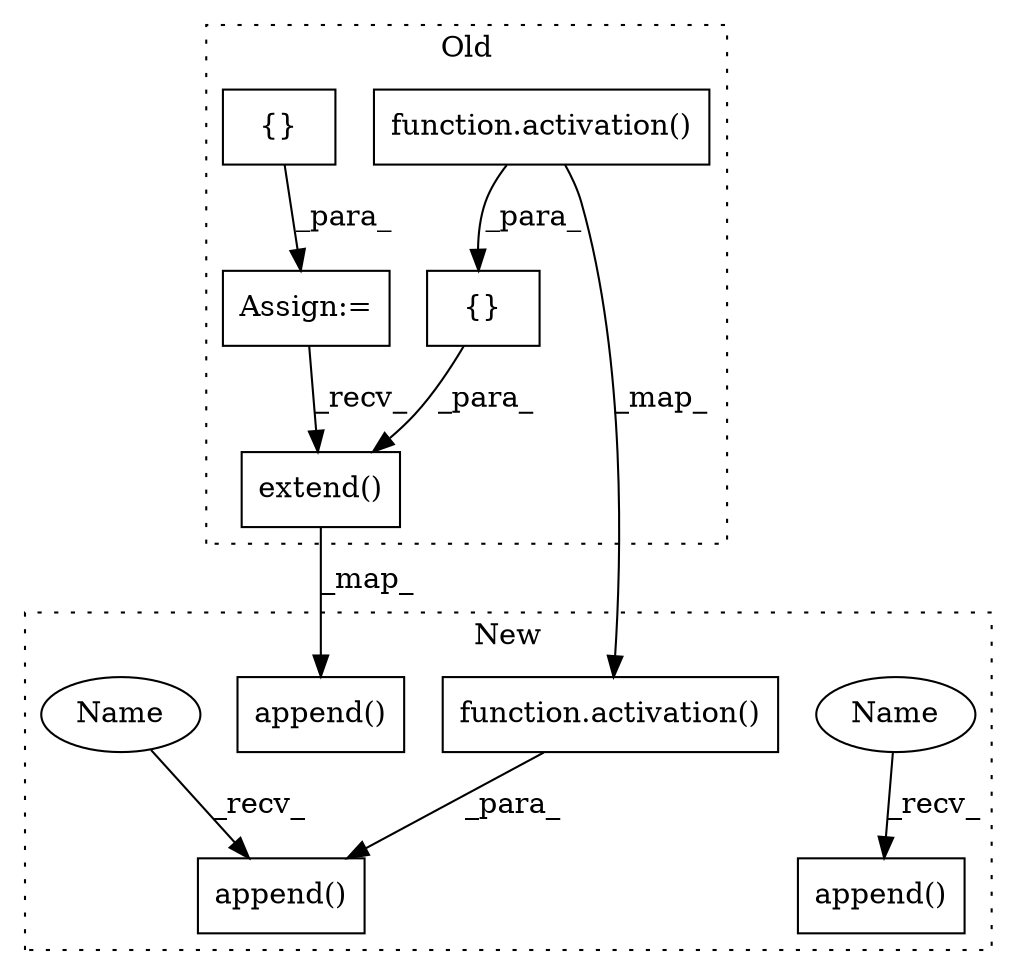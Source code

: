digraph G {
subgraph cluster0 {
1 [label="function.activation()" a="75" s="5262" l="12" shape="box"];
5 [label="{}" a="59" s="4928,5323" l="22,0" shape="box"];
6 [label="extend()" a="75" s="4897,5342" l="31,14" shape="box"];
8 [label="{}" a="59" s="2767,2767" l="2,1" shape="box"];
9 [label="Assign:=" a="68" s="2764" l="3" shape="box"];
label = "Old";
style="dotted";
}
subgraph cluster1 {
2 [label="function.activation()" a="75" s="4617" l="12" shape="box"];
3 [label="append()" a="75" s="4605,4629" l="12,1" shape="box"];
4 [label="append()" a="75" s="3412,3447" l="29,115" shape="box"];
7 [label="append()" a="75" s="4643,4682" l="12,1" shape="box"];
10 [label="Name" a="87" s="3412" l="4" shape="ellipse"];
11 [label="Name" a="87" s="4605" l="4" shape="ellipse"];
label = "New";
style="dotted";
}
1 -> 2 [label="_map_"];
1 -> 5 [label="_para_"];
2 -> 3 [label="_para_"];
5 -> 6 [label="_para_"];
6 -> 7 [label="_map_"];
8 -> 9 [label="_para_"];
9 -> 6 [label="_recv_"];
10 -> 4 [label="_recv_"];
11 -> 3 [label="_recv_"];
}